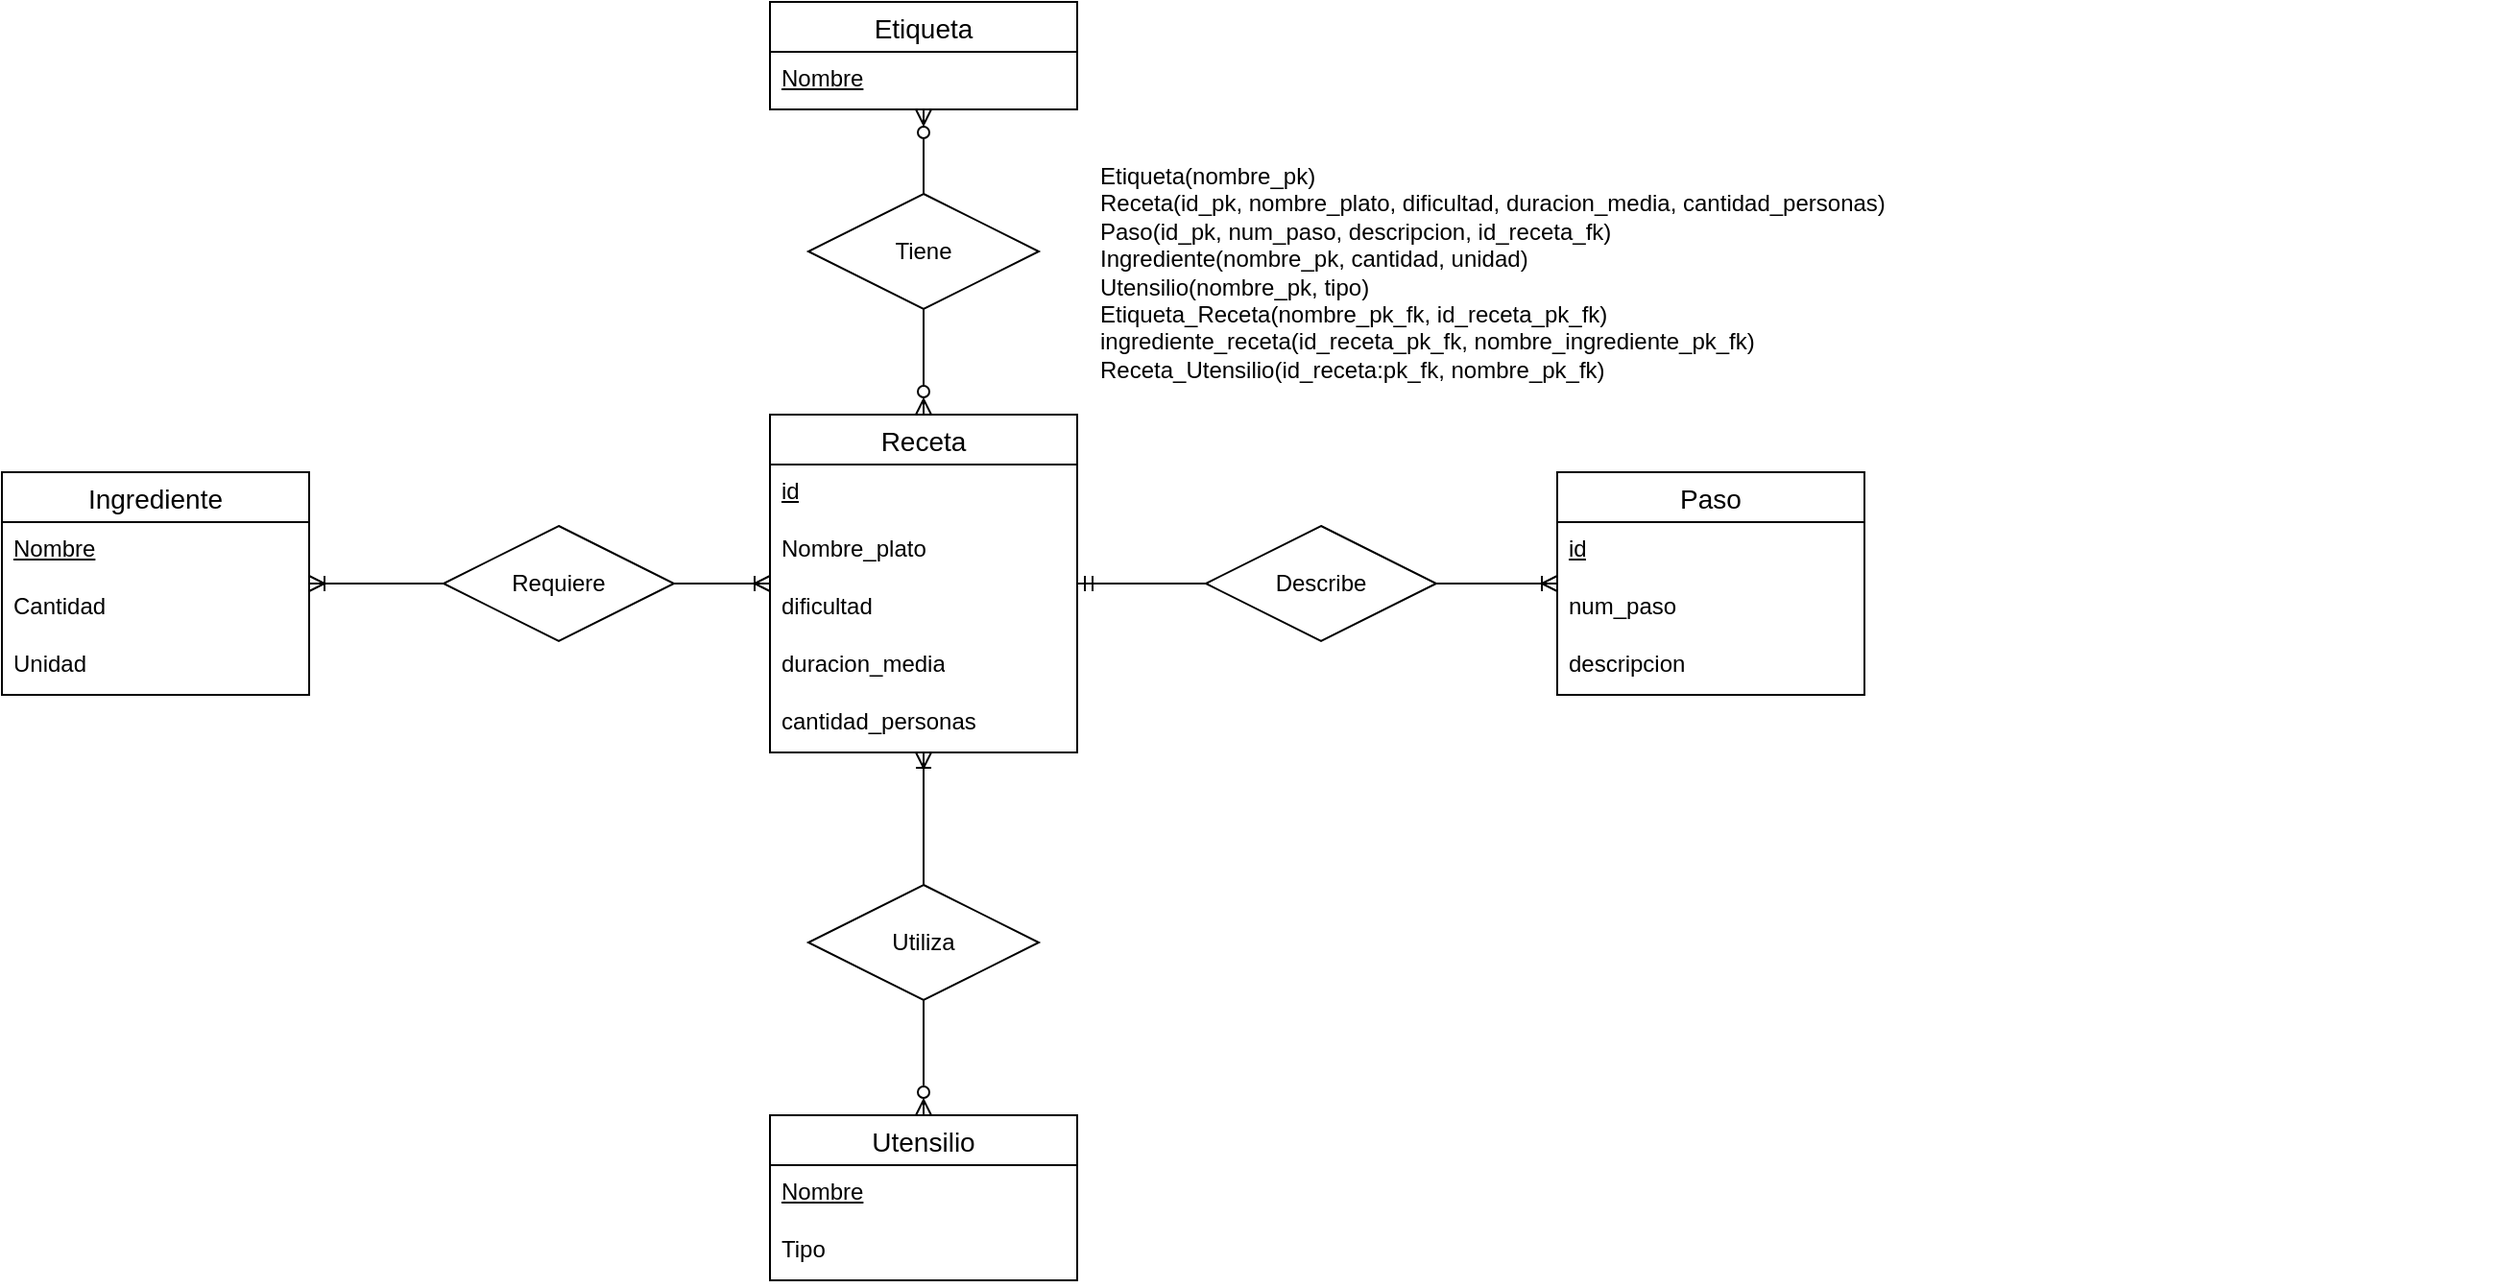 <mxfile version="22.0.4" type="device">
  <diagram name="Página-1" id="-awOGB02zNUtzZhkq__5">
    <mxGraphModel dx="1144" dy="1735" grid="1" gridSize="10" guides="1" tooltips="1" connect="1" arrows="1" fold="1" page="1" pageScale="1" pageWidth="827" pageHeight="1169" math="0" shadow="0">
      <root>
        <mxCell id="0" />
        <mxCell id="1" parent="0" />
        <mxCell id="Ct-DKrV5HUXi5heO45Cc-8" value="Ingrediente" style="swimlane;fontStyle=0;childLayout=stackLayout;horizontal=1;startSize=26;horizontalStack=0;resizeParent=1;resizeParentMax=0;resizeLast=0;collapsible=1;marginBottom=0;align=center;fontSize=14;" parent="1" vertex="1">
          <mxGeometry x="50" y="-845" width="160" height="116" as="geometry" />
        </mxCell>
        <mxCell id="Ct-DKrV5HUXi5heO45Cc-9" value="&lt;u&gt;Nombre&lt;/u&gt;" style="text;strokeColor=none;fillColor=none;spacingLeft=4;spacingRight=4;overflow=hidden;rotatable=0;points=[[0,0.5],[1,0.5]];portConstraint=eastwest;fontSize=12;whiteSpace=wrap;html=1;" parent="Ct-DKrV5HUXi5heO45Cc-8" vertex="1">
          <mxGeometry y="26" width="160" height="30" as="geometry" />
        </mxCell>
        <mxCell id="Ct-DKrV5HUXi5heO45Cc-10" value="Cantidad" style="text;strokeColor=none;fillColor=none;spacingLeft=4;spacingRight=4;overflow=hidden;rotatable=0;points=[[0,0.5],[1,0.5]];portConstraint=eastwest;fontSize=12;whiteSpace=wrap;html=1;" parent="Ct-DKrV5HUXi5heO45Cc-8" vertex="1">
          <mxGeometry y="56" width="160" height="30" as="geometry" />
        </mxCell>
        <mxCell id="tWWoj-3zP3Y7B2qUnDCA-2" value="Unidad" style="text;strokeColor=none;fillColor=none;spacingLeft=4;spacingRight=4;overflow=hidden;rotatable=0;points=[[0,0.5],[1,0.5]];portConstraint=eastwest;fontSize=12;whiteSpace=wrap;html=1;" vertex="1" parent="Ct-DKrV5HUXi5heO45Cc-8">
          <mxGeometry y="86" width="160" height="30" as="geometry" />
        </mxCell>
        <mxCell id="Ct-DKrV5HUXi5heO45Cc-12" value="Paso" style="swimlane;fontStyle=0;childLayout=stackLayout;horizontal=1;startSize=26;horizontalStack=0;resizeParent=1;resizeParentMax=0;resizeLast=0;collapsible=1;marginBottom=0;align=center;fontSize=14;" parent="1" vertex="1">
          <mxGeometry x="860" y="-845" width="160" height="116" as="geometry" />
        </mxCell>
        <mxCell id="Ct-DKrV5HUXi5heO45Cc-13" value="&lt;u&gt;id&lt;/u&gt;" style="text;strokeColor=none;fillColor=none;spacingLeft=4;spacingRight=4;overflow=hidden;rotatable=0;points=[[0,0.5],[1,0.5]];portConstraint=eastwest;fontSize=12;whiteSpace=wrap;html=1;" parent="Ct-DKrV5HUXi5heO45Cc-12" vertex="1">
          <mxGeometry y="26" width="160" height="30" as="geometry" />
        </mxCell>
        <mxCell id="Ct-DKrV5HUXi5heO45Cc-14" value="num_paso" style="text;strokeColor=none;fillColor=none;spacingLeft=4;spacingRight=4;overflow=hidden;rotatable=0;points=[[0,0.5],[1,0.5]];portConstraint=eastwest;fontSize=12;whiteSpace=wrap;html=1;" parent="Ct-DKrV5HUXi5heO45Cc-12" vertex="1">
          <mxGeometry y="56" width="160" height="30" as="geometry" />
        </mxCell>
        <mxCell id="Ct-DKrV5HUXi5heO45Cc-15" value="descripcion" style="text;strokeColor=none;fillColor=none;spacingLeft=4;spacingRight=4;overflow=hidden;rotatable=0;points=[[0,0.5],[1,0.5]];portConstraint=eastwest;fontSize=12;whiteSpace=wrap;html=1;" parent="Ct-DKrV5HUXi5heO45Cc-12" vertex="1">
          <mxGeometry y="86" width="160" height="30" as="geometry" />
        </mxCell>
        <mxCell id="Ct-DKrV5HUXi5heO45Cc-39" style="edgeStyle=orthogonalEdgeStyle;rounded=0;orthogonalLoop=1;jettySize=auto;html=1;startArrow=ERzeroToMany;startFill=0;endArrow=none;endFill=0;" parent="1" source="Ct-DKrV5HUXi5heO45Cc-16" target="Ct-DKrV5HUXi5heO45Cc-33" edge="1">
          <mxGeometry relative="1" as="geometry" />
        </mxCell>
        <mxCell id="Ct-DKrV5HUXi5heO45Cc-16" value="Receta" style="swimlane;fontStyle=0;childLayout=stackLayout;horizontal=1;startSize=26;horizontalStack=0;resizeParent=1;resizeParentMax=0;resizeLast=0;collapsible=1;marginBottom=0;align=center;fontSize=14;" parent="1" vertex="1">
          <mxGeometry x="450" y="-875" width="160" height="176" as="geometry" />
        </mxCell>
        <mxCell id="Ct-DKrV5HUXi5heO45Cc-17" value="&lt;u&gt;id&lt;/u&gt;" style="text;strokeColor=none;fillColor=none;spacingLeft=4;spacingRight=4;overflow=hidden;rotatable=0;points=[[0,0.5],[1,0.5]];portConstraint=eastwest;fontSize=12;whiteSpace=wrap;html=1;" parent="Ct-DKrV5HUXi5heO45Cc-16" vertex="1">
          <mxGeometry y="26" width="160" height="30" as="geometry" />
        </mxCell>
        <mxCell id="Ct-DKrV5HUXi5heO45Cc-18" value="Nombre_plato" style="text;strokeColor=none;fillColor=none;spacingLeft=4;spacingRight=4;overflow=hidden;rotatable=0;points=[[0,0.5],[1,0.5]];portConstraint=eastwest;fontSize=12;whiteSpace=wrap;html=1;" parent="Ct-DKrV5HUXi5heO45Cc-16" vertex="1">
          <mxGeometry y="56" width="160" height="30" as="geometry" />
        </mxCell>
        <mxCell id="Ct-DKrV5HUXi5heO45Cc-19" value="dificultad" style="text;strokeColor=none;fillColor=none;spacingLeft=4;spacingRight=4;overflow=hidden;rotatable=0;points=[[0,0.5],[1,0.5]];portConstraint=eastwest;fontSize=12;whiteSpace=wrap;html=1;" parent="Ct-DKrV5HUXi5heO45Cc-16" vertex="1">
          <mxGeometry y="86" width="160" height="30" as="geometry" />
        </mxCell>
        <mxCell id="Ct-DKrV5HUXi5heO45Cc-20" value="duracion_media" style="text;strokeColor=none;fillColor=none;spacingLeft=4;spacingRight=4;overflow=hidden;rotatable=0;points=[[0,0.5],[1,0.5]];portConstraint=eastwest;fontSize=12;whiteSpace=wrap;html=1;" parent="Ct-DKrV5HUXi5heO45Cc-16" vertex="1">
          <mxGeometry y="116" width="160" height="30" as="geometry" />
        </mxCell>
        <mxCell id="Ct-DKrV5HUXi5heO45Cc-21" value="cantidad_personas" style="text;strokeColor=none;fillColor=none;spacingLeft=4;spacingRight=4;overflow=hidden;rotatable=0;points=[[0,0.5],[1,0.5]];portConstraint=eastwest;fontSize=12;whiteSpace=wrap;html=1;" parent="Ct-DKrV5HUXi5heO45Cc-16" vertex="1">
          <mxGeometry y="146" width="160" height="30" as="geometry" />
        </mxCell>
        <mxCell id="Ct-DKrV5HUXi5heO45Cc-22" value="Etiqueta" style="swimlane;fontStyle=0;childLayout=stackLayout;horizontal=1;startSize=26;horizontalStack=0;resizeParent=1;resizeParentMax=0;resizeLast=0;collapsible=1;marginBottom=0;align=center;fontSize=14;" parent="1" vertex="1">
          <mxGeometry x="450" y="-1090" width="160" height="56" as="geometry" />
        </mxCell>
        <mxCell id="Ct-DKrV5HUXi5heO45Cc-23" value="&lt;u&gt;Nombre&lt;/u&gt;" style="text;strokeColor=none;fillColor=none;spacingLeft=4;spacingRight=4;overflow=hidden;rotatable=0;points=[[0,0.5],[1,0.5]];portConstraint=eastwest;fontSize=12;whiteSpace=wrap;html=1;" parent="Ct-DKrV5HUXi5heO45Cc-22" vertex="1">
          <mxGeometry y="26" width="160" height="30" as="geometry" />
        </mxCell>
        <mxCell id="Ct-DKrV5HUXi5heO45Cc-26" value="Utensilio" style="swimlane;fontStyle=0;childLayout=stackLayout;horizontal=1;startSize=26;horizontalStack=0;resizeParent=1;resizeParentMax=0;resizeLast=0;collapsible=1;marginBottom=0;align=center;fontSize=14;" parent="1" vertex="1">
          <mxGeometry x="450" y="-510" width="160" height="86" as="geometry" />
        </mxCell>
        <mxCell id="Ct-DKrV5HUXi5heO45Cc-27" value="&lt;u&gt;Nombre&lt;/u&gt;" style="text;strokeColor=none;fillColor=none;spacingLeft=4;spacingRight=4;overflow=hidden;rotatable=0;points=[[0,0.5],[1,0.5]];portConstraint=eastwest;fontSize=12;whiteSpace=wrap;html=1;" parent="Ct-DKrV5HUXi5heO45Cc-26" vertex="1">
          <mxGeometry y="26" width="160" height="30" as="geometry" />
        </mxCell>
        <mxCell id="Ct-DKrV5HUXi5heO45Cc-34" value="Tipo" style="text;strokeColor=none;fillColor=none;spacingLeft=4;spacingRight=4;overflow=hidden;rotatable=0;points=[[0,0.5],[1,0.5]];portConstraint=eastwest;fontSize=12;whiteSpace=wrap;html=1;" parent="Ct-DKrV5HUXi5heO45Cc-26" vertex="1">
          <mxGeometry y="56" width="160" height="30" as="geometry" />
        </mxCell>
        <mxCell id="Ct-DKrV5HUXi5heO45Cc-41" style="edgeStyle=orthogonalEdgeStyle;rounded=0;orthogonalLoop=1;jettySize=auto;html=1;endArrow=ERoneToMany;endFill=0;" parent="1" source="Ct-DKrV5HUXi5heO45Cc-30" target="Ct-DKrV5HUXi5heO45Cc-16" edge="1">
          <mxGeometry relative="1" as="geometry" />
        </mxCell>
        <mxCell id="Ct-DKrV5HUXi5heO45Cc-42" style="edgeStyle=orthogonalEdgeStyle;rounded=0;orthogonalLoop=1;jettySize=auto;html=1;endArrow=ERzeroToMany;endFill=0;" parent="1" source="Ct-DKrV5HUXi5heO45Cc-30" target="Ct-DKrV5HUXi5heO45Cc-26" edge="1">
          <mxGeometry relative="1" as="geometry" />
        </mxCell>
        <mxCell id="Ct-DKrV5HUXi5heO45Cc-30" value="Utiliza" style="shape=rhombus;perimeter=rhombusPerimeter;whiteSpace=wrap;html=1;align=center;" parent="1" vertex="1">
          <mxGeometry x="470" y="-630" width="120" height="60" as="geometry" />
        </mxCell>
        <mxCell id="Ct-DKrV5HUXi5heO45Cc-37" style="edgeStyle=orthogonalEdgeStyle;rounded=0;orthogonalLoop=1;jettySize=auto;html=1;exitX=0;exitY=0.5;exitDx=0;exitDy=0;endArrow=ERmandOne;endFill=0;" parent="1" source="Ct-DKrV5HUXi5heO45Cc-31" target="Ct-DKrV5HUXi5heO45Cc-16" edge="1">
          <mxGeometry relative="1" as="geometry" />
        </mxCell>
        <mxCell id="Ct-DKrV5HUXi5heO45Cc-38" style="edgeStyle=orthogonalEdgeStyle;rounded=0;orthogonalLoop=1;jettySize=auto;html=1;endArrow=ERoneToMany;endFill=0;" parent="1" source="Ct-DKrV5HUXi5heO45Cc-31" target="Ct-DKrV5HUXi5heO45Cc-12" edge="1">
          <mxGeometry relative="1" as="geometry" />
        </mxCell>
        <mxCell id="Ct-DKrV5HUXi5heO45Cc-31" value="Describe" style="shape=rhombus;perimeter=rhombusPerimeter;whiteSpace=wrap;html=1;align=center;" parent="1" vertex="1">
          <mxGeometry x="677" y="-817" width="120" height="60" as="geometry" />
        </mxCell>
        <mxCell id="Ct-DKrV5HUXi5heO45Cc-35" style="edgeStyle=orthogonalEdgeStyle;rounded=0;orthogonalLoop=1;jettySize=auto;html=1;exitX=1;exitY=0.5;exitDx=0;exitDy=0;endArrow=ERoneToMany;endFill=0;" parent="1" source="Ct-DKrV5HUXi5heO45Cc-32" target="Ct-DKrV5HUXi5heO45Cc-16" edge="1">
          <mxGeometry relative="1" as="geometry" />
        </mxCell>
        <mxCell id="Ct-DKrV5HUXi5heO45Cc-36" style="edgeStyle=orthogonalEdgeStyle;rounded=0;orthogonalLoop=1;jettySize=auto;html=1;exitX=0;exitY=0.5;exitDx=0;exitDy=0;endArrow=ERoneToMany;endFill=0;" parent="1" source="Ct-DKrV5HUXi5heO45Cc-32" target="Ct-DKrV5HUXi5heO45Cc-8" edge="1">
          <mxGeometry relative="1" as="geometry" />
        </mxCell>
        <mxCell id="Ct-DKrV5HUXi5heO45Cc-32" value="Requiere" style="shape=rhombus;perimeter=rhombusPerimeter;whiteSpace=wrap;html=1;align=center;" parent="1" vertex="1">
          <mxGeometry x="280" y="-817" width="120" height="60" as="geometry" />
        </mxCell>
        <mxCell id="Ct-DKrV5HUXi5heO45Cc-40" style="edgeStyle=orthogonalEdgeStyle;rounded=0;orthogonalLoop=1;jettySize=auto;html=1;endArrow=ERzeroToMany;endFill=0;" parent="1" source="Ct-DKrV5HUXi5heO45Cc-33" target="Ct-DKrV5HUXi5heO45Cc-22" edge="1">
          <mxGeometry relative="1" as="geometry" />
        </mxCell>
        <mxCell id="Ct-DKrV5HUXi5heO45Cc-33" value="Tiene" style="shape=rhombus;perimeter=rhombusPerimeter;whiteSpace=wrap;html=1;align=center;" parent="1" vertex="1">
          <mxGeometry x="470" y="-990" width="120" height="60" as="geometry" />
        </mxCell>
        <mxCell id="tWWoj-3zP3Y7B2qUnDCA-1" value="Etiqueta(nombre_pk)&lt;br&gt;Receta(id_pk, nombre_plato, dificultad, duracion_media, cantidad_personas)&lt;br&gt;Paso(id_pk, num_paso, descripcion, id_receta_fk)&lt;br&gt;Ingrediente(nombre_pk, cantidad, unidad)&lt;br&gt;Utensilio(nombre_pk, tipo)&lt;br&gt;Etiqueta_Receta(nombre_pk_fk, id_receta_pk_fk)&lt;br&gt;ingrediente_receta(id_receta_pk_fk, nombre_ingrediente_pk_fk)&lt;br&gt;Receta_Utensilio(id_receta:pk_fk, nombre_pk_fk)&lt;br&gt;" style="text;html=1;strokeColor=none;fillColor=none;align=left;verticalAlign=middle;whiteSpace=wrap;rounded=0;" vertex="1" parent="1">
          <mxGeometry x="620" y="-1034" width="730" height="170" as="geometry" />
        </mxCell>
      </root>
    </mxGraphModel>
  </diagram>
</mxfile>
